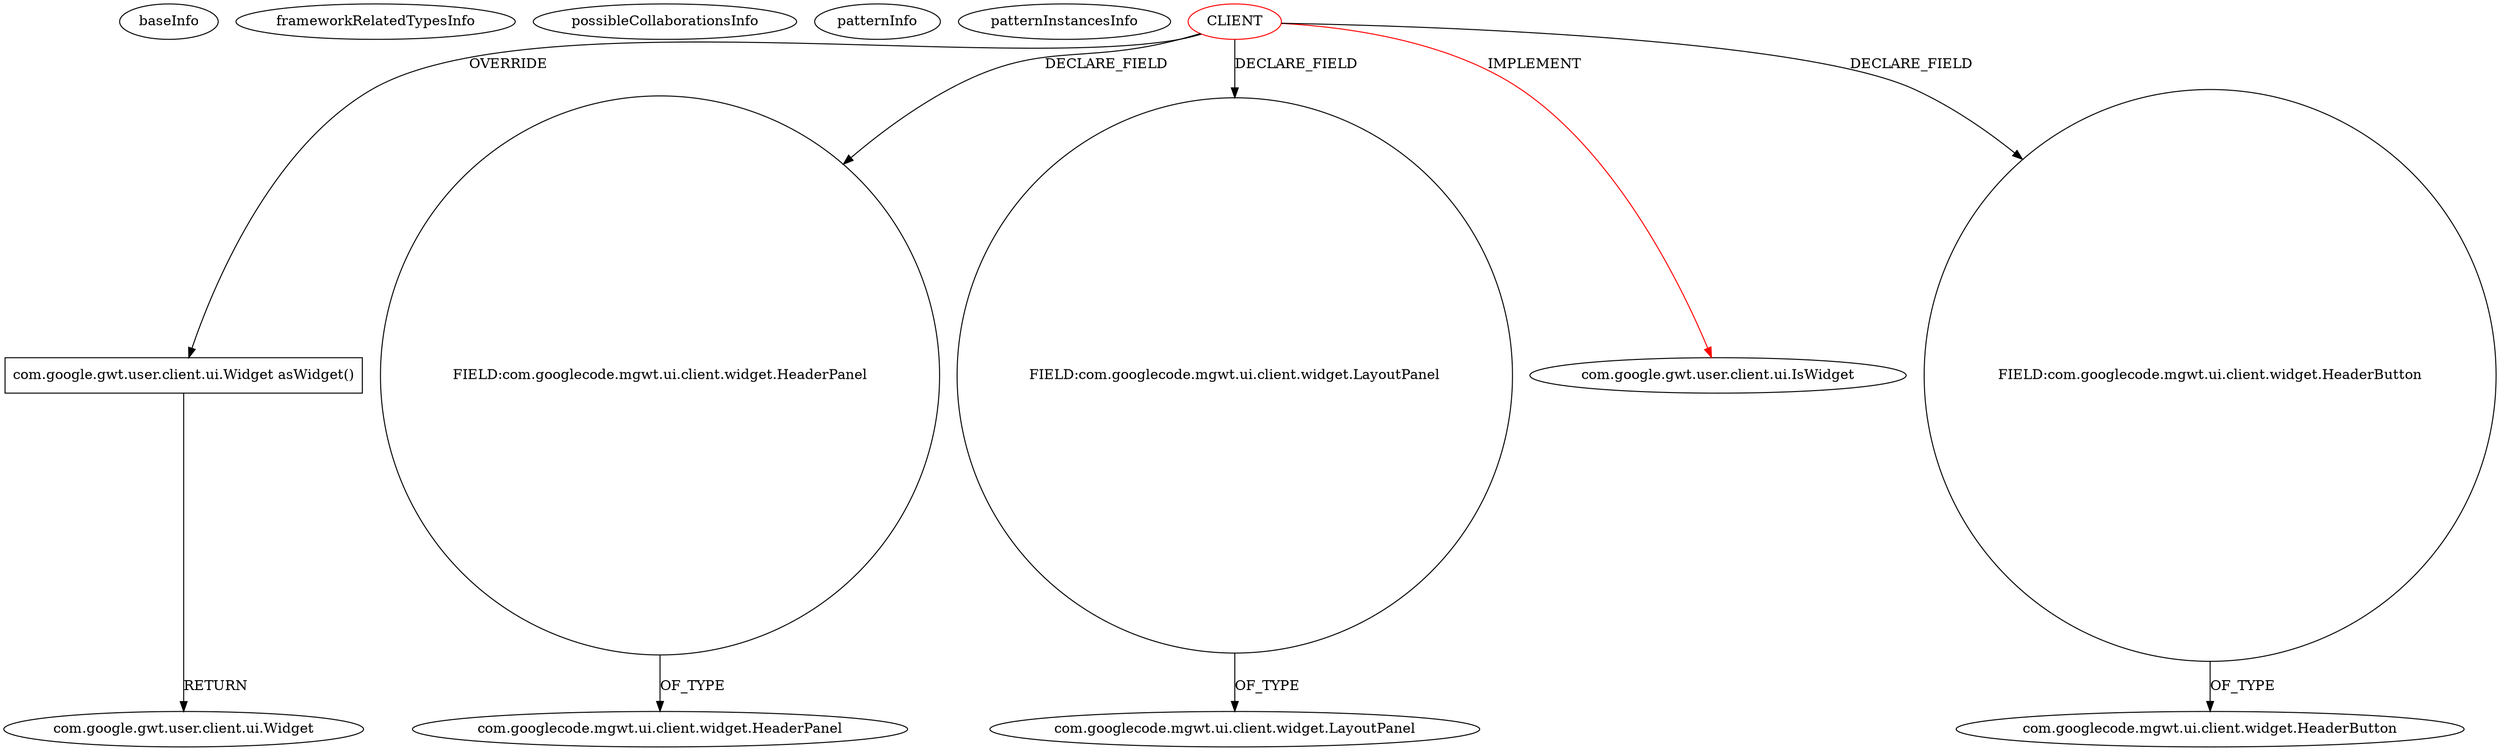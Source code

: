 digraph {
baseInfo[graphId=465,category="pattern",isAnonymous=false,possibleRelation=false]
frameworkRelatedTypesInfo[0="com.google.gwt.user.client.ui.IsWidget"]
possibleCollaborationsInfo[]
patternInfo[frequency=4.0,patternRootClient=0]
patternInstancesInfo[0="rjdkolb-jozijug_phonegapdemo~/rjdkolb-jozijug_phonegapdemo/jozijug_phonegapdemo-master/src/main/java/org/openrap/jozijug/mgwtphonegap/client/activities/testphonegap/TestPhoneGapViewGwtImpl.java~TestPhoneGapViewGwtImpl~4405",1="rjdkolb-jozijug_phonegapdemo~/rjdkolb-jozijug_phonegapdemo/jozijug_phonegapdemo-master/src/main/java/org/openrap/jozijug/mgwtphonegap/client/activities/ShowCaseListViewGwtImpl.java~ShowCaseListViewGwtImpl~4374",2="rjdkolb-jozijug_phonegapdemo~/rjdkolb-jozijug_phonegapdemo/jozijug_phonegapdemo-master/src/main/java/org/openrap/jozijug/mgwtphonegap/client/activities/UIViewImpl.java~UIViewImpl~4375",3="rjdkolb-jozijug_phonegapdemo~/rjdkolb-jozijug_phonegapdemo/jozijug_phonegapdemo-master/src/main/java/org/openrap/jozijug/mgwtphonegap/client/DetailViewGwtImpl.java~DetailViewGwtImpl~4365"]
8[label="com.google.gwt.user.client.ui.Widget asWidget()",vertexType="OVERRIDING_METHOD_DECLARATION",isFrameworkType=false,shape=box]
0[label="CLIENT",vertexType="ROOT_CLIENT_CLASS_DECLARATION",isFrameworkType=false,color=red]
4[label="FIELD:com.googlecode.mgwt.ui.client.widget.HeaderPanel",vertexType="FIELD_DECLARATION",isFrameworkType=false,shape=circle]
6[label="FIELD:com.googlecode.mgwt.ui.client.widget.LayoutPanel",vertexType="FIELD_DECLARATION",isFrameworkType=false,shape=circle]
1[label="com.google.gwt.user.client.ui.IsWidget",vertexType="FRAMEWORK_INTERFACE_TYPE",isFrameworkType=false]
7[label="com.googlecode.mgwt.ui.client.widget.LayoutPanel",vertexType="FRAMEWORK_CLASS_TYPE",isFrameworkType=false]
9[label="com.google.gwt.user.client.ui.Widget",vertexType="FRAMEWORK_CLASS_TYPE",isFrameworkType=false]
2[label="FIELD:com.googlecode.mgwt.ui.client.widget.HeaderButton",vertexType="FIELD_DECLARATION",isFrameworkType=false,shape=circle]
3[label="com.googlecode.mgwt.ui.client.widget.HeaderButton",vertexType="FRAMEWORK_CLASS_TYPE",isFrameworkType=false]
5[label="com.googlecode.mgwt.ui.client.widget.HeaderPanel",vertexType="FRAMEWORK_CLASS_TYPE",isFrameworkType=false]
0->4[label="DECLARE_FIELD"]
0->2[label="DECLARE_FIELD"]
0->1[label="IMPLEMENT",color=red]
2->3[label="OF_TYPE"]
4->5[label="OF_TYPE"]
0->8[label="OVERRIDE"]
8->9[label="RETURN"]
6->7[label="OF_TYPE"]
0->6[label="DECLARE_FIELD"]
}
